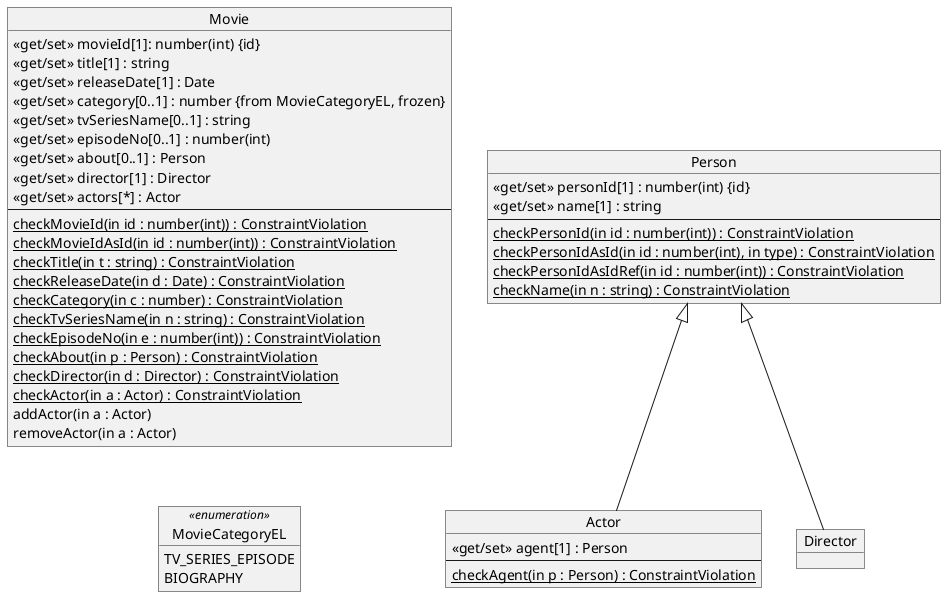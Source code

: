 @startuml js
hide empty methods

object Movie {
  <<get/set>> movieId[1]: number(int) {id}
  <<get/set>> title[1] : string
  <<get/set>> releaseDate[1] : Date
  <<get/set>> category[0..1] : number {from MovieCategoryEL, frozen}
  <<get/set>> tvSeriesName[0..1] : string
  <<get/set>> episodeNo[0..1] : number(int)
  <<get/set>> about[0..1] : Person
  <<get/set>> director[1] : Director
  <<get/set>> actors[*] : Actor
  --
  {static} checkMovieId(in id : number(int)) : ConstraintViolation
  {static} checkMovieIdAsId(in id : number(int)) : ConstraintViolation
  {static} checkTitle(in t : string) : ConstraintViolation
  {static} checkReleaseDate(in d : Date) : ConstraintViolation
  {static} checkCategory(in c : number) : ConstraintViolation
  {static} checkTvSeriesName(in n : string) : ConstraintViolation
  {static} checkEpisodeNo(in e : number(int)) : ConstraintViolation
  {static} checkAbout(in p : Person) : ConstraintViolation
  {static} checkDirector(in d : Director) : ConstraintViolation
  {static} checkActor(in a : Actor) : ConstraintViolation
  addActor(in a : Actor)
  removeActor(in a : Actor)
}

object MovieCategoryEL <<enumeration>> {
  TV_SERIES_EPISODE
  BIOGRAPHY
}

object Person {
  <<get/set>> personId[1] : number(int) {id}
  <<get/set>> name[1] : string
  --
  {static} checkPersonId(in id : number(int)) : ConstraintViolation
  {static} checkPersonIdAsId(in id : number(int), in type) : ConstraintViolation
  {static} checkPersonIdAsIdRef(in id : number(int)) : ConstraintViolation
  {static} checkName(in n : string) : ConstraintViolation
}

object Director {
  ' <<get>> directedMovies[*] : Movie {inverse of director}
}

object Actor {
  ' <<get>> playedMovies[*] : Movie {inverse of actors}
  <<get/set>> agent[1] : Person
  --
  {static} checkAgent(in p : Person) : ConstraintViolation
}

MovieCategoryEL -up[hidden]- Movie
Person -left[hidden]- Movie
Director -up-|> Person
Actor -up-|> Person

@enduml
